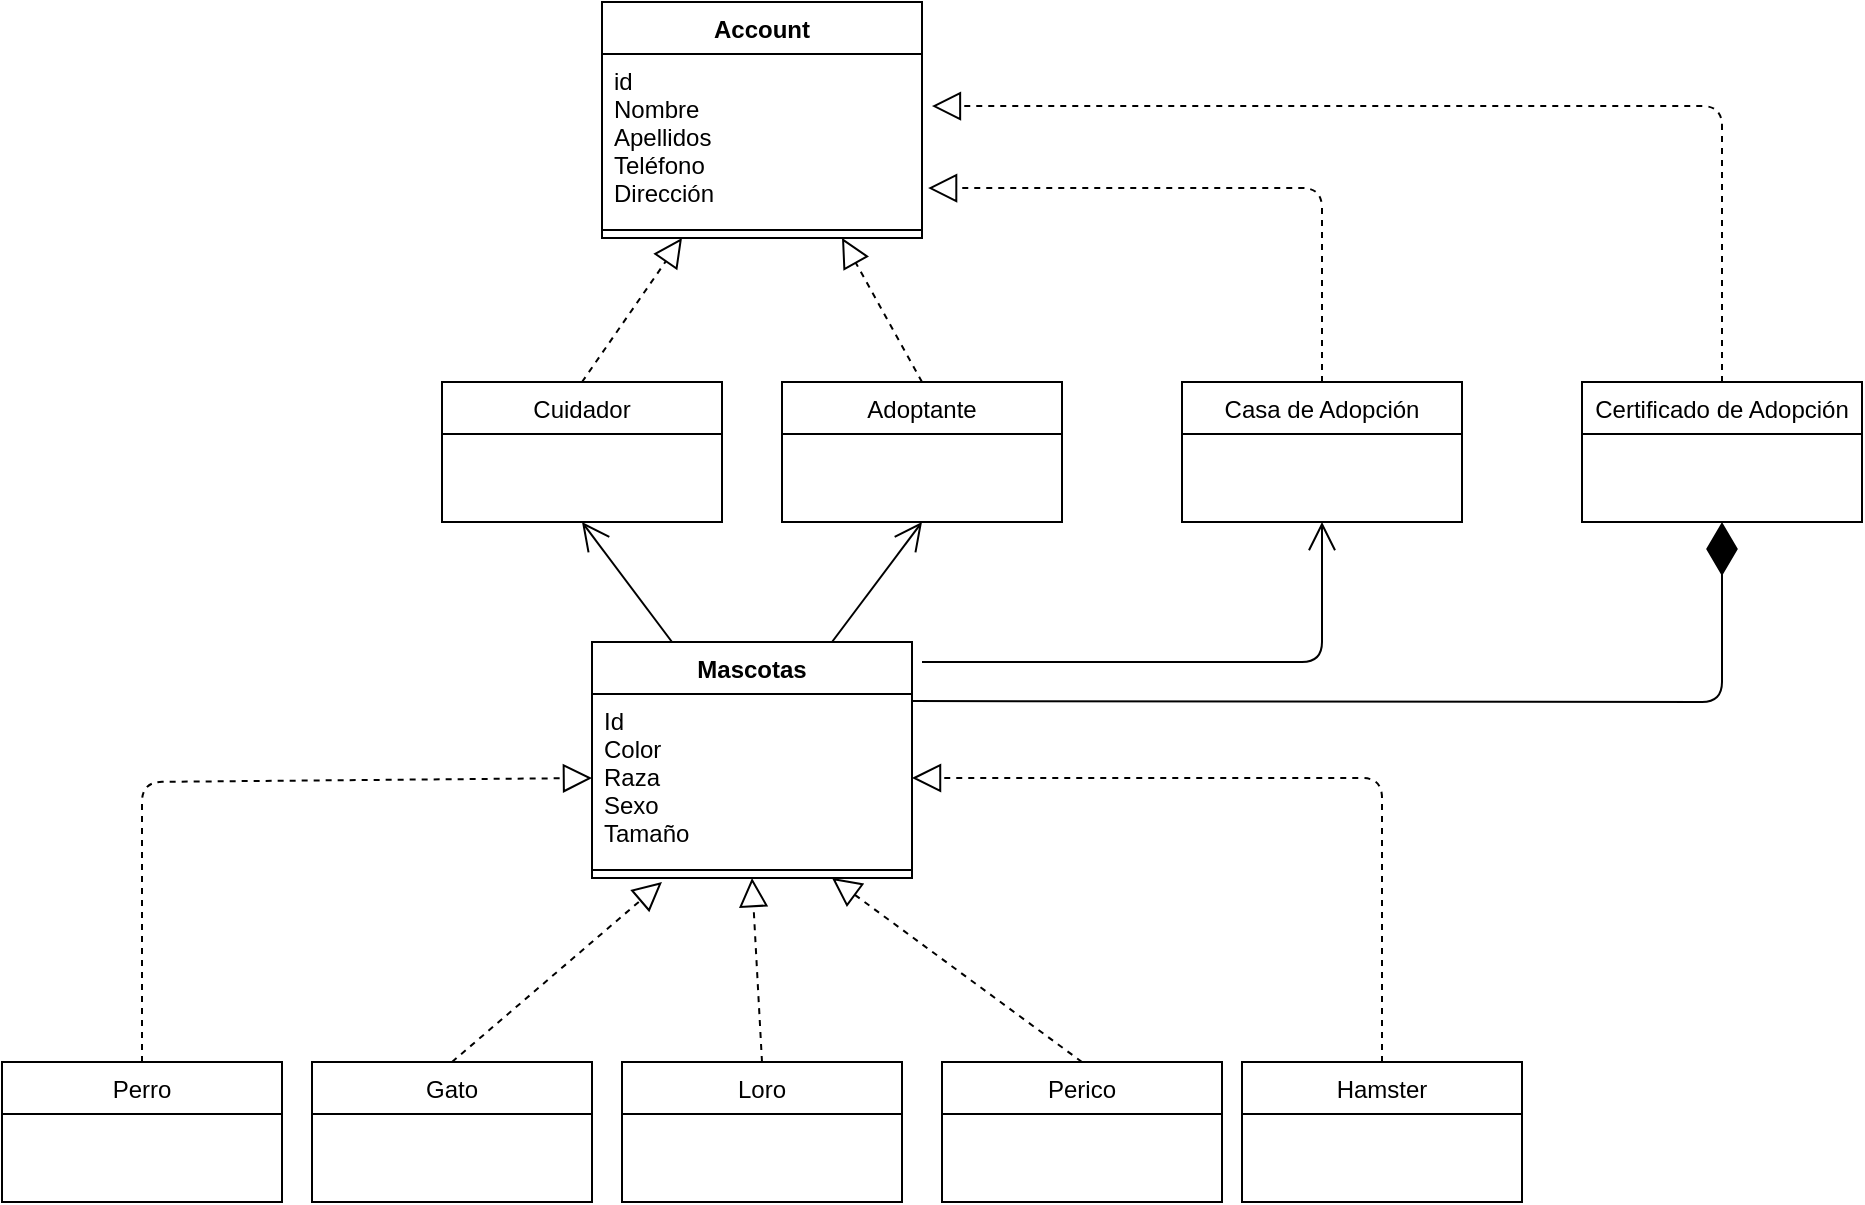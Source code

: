 <mxfile version="13.6.2" type="github">
  <diagram name="Page-1" id="e7e014a7-5840-1c2e-5031-d8a46d1fe8dd">
    <mxGraphModel dx="866" dy="490" grid="1" gridSize="10" guides="1" tooltips="1" connect="1" arrows="1" fold="1" page="1" pageScale="1" pageWidth="1169" pageHeight="826" background="#ffffff" math="0" shadow="0">
      <root>
        <mxCell id="0" />
        <mxCell id="1" parent="0" />
        <mxCell id="dK8uaiw6ug3XlY_nwCqH-57" value="" style="endArrow=block;dashed=1;endFill=0;endSize=12;html=1;exitX=0.5;exitY=0;exitDx=0;exitDy=0;entryX=0.25;entryY=1;entryDx=0;entryDy=0;" edge="1" parent="1" source="dK8uaiw6ug3XlY_nwCqH-50" target="dK8uaiw6ug3XlY_nwCqH-41">
          <mxGeometry width="160" relative="1" as="geometry">
            <mxPoint x="305" y="180" as="sourcePoint" />
            <mxPoint x="565" y="130" as="targetPoint" />
          </mxGeometry>
        </mxCell>
        <mxCell id="dK8uaiw6ug3XlY_nwCqH-58" value="" style="endArrow=block;dashed=1;endFill=0;endSize=12;html=1;exitX=0.5;exitY=0;exitDx=0;exitDy=0;entryX=0.75;entryY=1;entryDx=0;entryDy=0;" edge="1" parent="1" source="dK8uaiw6ug3XlY_nwCqH-54" target="dK8uaiw6ug3XlY_nwCqH-41">
          <mxGeometry width="160" relative="1" as="geometry">
            <mxPoint x="465" y="230" as="sourcePoint" />
            <mxPoint x="560" y="130" as="targetPoint" />
          </mxGeometry>
        </mxCell>
        <mxCell id="dK8uaiw6ug3XlY_nwCqH-41" value="Account" style="swimlane;fontStyle=1;align=center;verticalAlign=top;childLayout=stackLayout;horizontal=1;startSize=26;horizontalStack=0;resizeParent=1;resizeParentMax=0;resizeLast=0;collapsible=1;marginBottom=0;" vertex="1" parent="1">
          <mxGeometry x="510" y="10" width="160" height="118" as="geometry" />
        </mxCell>
        <mxCell id="dK8uaiw6ug3XlY_nwCqH-42" value="id&#xa;Nombre&#xa;Apellidos&#xa;Teléfono&#xa;Dirección &#xa;" style="text;strokeColor=none;fillColor=none;align=left;verticalAlign=top;spacingLeft=4;spacingRight=4;overflow=hidden;rotatable=0;points=[[0,0.5],[1,0.5]];portConstraint=eastwest;" vertex="1" parent="dK8uaiw6ug3XlY_nwCqH-41">
          <mxGeometry y="26" width="160" height="84" as="geometry" />
        </mxCell>
        <mxCell id="dK8uaiw6ug3XlY_nwCqH-43" value="" style="line;strokeWidth=1;fillColor=none;align=left;verticalAlign=middle;spacingTop=-1;spacingLeft=3;spacingRight=3;rotatable=0;labelPosition=right;points=[];portConstraint=eastwest;" vertex="1" parent="dK8uaiw6ug3XlY_nwCqH-41">
          <mxGeometry y="110" width="160" height="8" as="geometry" />
        </mxCell>
        <mxCell id="dK8uaiw6ug3XlY_nwCqH-63" value="Mascotas" style="swimlane;fontStyle=1;align=center;verticalAlign=top;childLayout=stackLayout;horizontal=1;startSize=26;horizontalStack=0;resizeParent=1;resizeParentMax=0;resizeLast=0;collapsible=1;marginBottom=0;" vertex="1" parent="1">
          <mxGeometry x="505" y="330" width="160" height="118" as="geometry" />
        </mxCell>
        <mxCell id="dK8uaiw6ug3XlY_nwCqH-64" value="Id&#xa;Color&#xa;Raza&#xa;Sexo&#xa;Tamaño&#xa;" style="text;strokeColor=none;fillColor=none;align=left;verticalAlign=top;spacingLeft=4;spacingRight=4;overflow=hidden;rotatable=0;points=[[0,0.5],[1,0.5]];portConstraint=eastwest;" vertex="1" parent="dK8uaiw6ug3XlY_nwCqH-63">
          <mxGeometry y="26" width="160" height="84" as="geometry" />
        </mxCell>
        <mxCell id="dK8uaiw6ug3XlY_nwCqH-65" value="" style="line;strokeWidth=1;fillColor=none;align=left;verticalAlign=middle;spacingTop=-1;spacingLeft=3;spacingRight=3;rotatable=0;labelPosition=right;points=[];portConstraint=eastwest;" vertex="1" parent="dK8uaiw6ug3XlY_nwCqH-63">
          <mxGeometry y="110" width="160" height="8" as="geometry" />
        </mxCell>
        <mxCell id="dK8uaiw6ug3XlY_nwCqH-74" value="Loro" style="swimlane;fontStyle=0;childLayout=stackLayout;horizontal=1;startSize=26;fillColor=none;horizontalStack=0;resizeParent=1;resizeParentMax=0;resizeLast=0;collapsible=1;marginBottom=0;" vertex="1" parent="1">
          <mxGeometry x="520" y="540" width="140" height="70" as="geometry" />
        </mxCell>
        <mxCell id="dK8uaiw6ug3XlY_nwCqH-67" value="Perro" style="swimlane;fontStyle=0;childLayout=stackLayout;horizontal=1;startSize=26;fillColor=none;horizontalStack=0;resizeParent=1;resizeParentMax=0;resizeLast=0;collapsible=1;marginBottom=0;" vertex="1" parent="1">
          <mxGeometry x="210" y="540" width="140" height="70" as="geometry" />
        </mxCell>
        <mxCell id="dK8uaiw6ug3XlY_nwCqH-71" value="Gato" style="swimlane;fontStyle=0;childLayout=stackLayout;horizontal=1;startSize=26;fillColor=none;horizontalStack=0;resizeParent=1;resizeParentMax=0;resizeLast=0;collapsible=1;marginBottom=0;" vertex="1" parent="1">
          <mxGeometry x="365" y="540" width="140" height="70" as="geometry" />
        </mxCell>
        <mxCell id="dK8uaiw6ug3XlY_nwCqH-73" value="Hamster" style="swimlane;fontStyle=0;childLayout=stackLayout;horizontal=1;startSize=26;fillColor=none;horizontalStack=0;resizeParent=1;resizeParentMax=0;resizeLast=0;collapsible=1;marginBottom=0;" vertex="1" parent="1">
          <mxGeometry x="830" y="540" width="140" height="70" as="geometry" />
        </mxCell>
        <mxCell id="dK8uaiw6ug3XlY_nwCqH-72" value="Perico" style="swimlane;fontStyle=0;childLayout=stackLayout;horizontal=1;startSize=26;fillColor=none;horizontalStack=0;resizeParent=1;resizeParentMax=0;resizeLast=0;collapsible=1;marginBottom=0;" vertex="1" parent="1">
          <mxGeometry x="680" y="540" width="140" height="70" as="geometry" />
        </mxCell>
        <mxCell id="dK8uaiw6ug3XlY_nwCqH-75" value="" style="endArrow=block;dashed=1;endFill=0;endSize=12;html=1;exitX=0.5;exitY=0;exitDx=0;exitDy=0;entryX=0;entryY=0.5;entryDx=0;entryDy=0;" edge="1" parent="1" source="dK8uaiw6ug3XlY_nwCqH-67" target="dK8uaiw6ug3XlY_nwCqH-64">
          <mxGeometry width="160" relative="1" as="geometry">
            <mxPoint x="450" y="530" as="sourcePoint" />
            <mxPoint x="520" y="450" as="targetPoint" />
            <Array as="points">
              <mxPoint x="280" y="400" />
            </Array>
          </mxGeometry>
        </mxCell>
        <mxCell id="dK8uaiw6ug3XlY_nwCqH-76" value="" style="endArrow=block;dashed=1;endFill=0;endSize=12;html=1;exitX=0.5;exitY=0;exitDx=0;exitDy=0;entryX=1;entryY=0.5;entryDx=0;entryDy=0;" edge="1" parent="1" source="dK8uaiw6ug3XlY_nwCqH-73" target="dK8uaiw6ug3XlY_nwCqH-64">
          <mxGeometry width="160" relative="1" as="geometry">
            <mxPoint x="450" y="530" as="sourcePoint" />
            <mxPoint x="610" y="530" as="targetPoint" />
            <Array as="points">
              <mxPoint x="900" y="398" />
            </Array>
          </mxGeometry>
        </mxCell>
        <mxCell id="dK8uaiw6ug3XlY_nwCqH-77" value="" style="endArrow=block;dashed=1;endFill=0;endSize=12;html=1;exitX=0.5;exitY=0;exitDx=0;exitDy=0;" edge="1" parent="1" source="dK8uaiw6ug3XlY_nwCqH-71">
          <mxGeometry width="160" relative="1" as="geometry">
            <mxPoint x="450" y="530" as="sourcePoint" />
            <mxPoint x="540" y="450" as="targetPoint" />
          </mxGeometry>
        </mxCell>
        <mxCell id="dK8uaiw6ug3XlY_nwCqH-78" value="" style="endArrow=block;dashed=1;endFill=0;endSize=12;html=1;exitX=0.5;exitY=0;exitDx=0;exitDy=0;entryX=0.75;entryY=1;entryDx=0;entryDy=0;" edge="1" parent="1" source="dK8uaiw6ug3XlY_nwCqH-72" target="dK8uaiw6ug3XlY_nwCqH-63">
          <mxGeometry width="160" relative="1" as="geometry">
            <mxPoint x="450" y="530" as="sourcePoint" />
            <mxPoint x="610" y="530" as="targetPoint" />
          </mxGeometry>
        </mxCell>
        <mxCell id="dK8uaiw6ug3XlY_nwCqH-79" value="" style="endArrow=block;dashed=1;endFill=0;endSize=12;html=1;exitX=0.5;exitY=0;exitDx=0;exitDy=0;" edge="1" parent="1" source="dK8uaiw6ug3XlY_nwCqH-74">
          <mxGeometry width="160" relative="1" as="geometry">
            <mxPoint x="450" y="530" as="sourcePoint" />
            <mxPoint x="585" y="448" as="targetPoint" />
          </mxGeometry>
        </mxCell>
        <mxCell id="dK8uaiw6ug3XlY_nwCqH-50" value="Cuidador" style="swimlane;fontStyle=0;childLayout=stackLayout;horizontal=1;startSize=26;fillColor=none;horizontalStack=0;resizeParent=1;resizeParentMax=0;resizeLast=0;collapsible=1;marginBottom=0;" vertex="1" parent="1">
          <mxGeometry x="430" y="200" width="140" height="70" as="geometry" />
        </mxCell>
        <mxCell id="dK8uaiw6ug3XlY_nwCqH-54" value="Adoptante" style="swimlane;fontStyle=0;childLayout=stackLayout;horizontal=1;startSize=26;fillColor=none;horizontalStack=0;resizeParent=1;resizeParentMax=0;resizeLast=0;collapsible=1;marginBottom=0;" vertex="1" parent="1">
          <mxGeometry x="600" y="200" width="140" height="70" as="geometry" />
        </mxCell>
        <mxCell id="dK8uaiw6ug3XlY_nwCqH-88" value="" style="endArrow=open;endFill=1;endSize=12;html=1;entryX=0.5;entryY=1;entryDx=0;entryDy=0;exitX=0.25;exitY=0;exitDx=0;exitDy=0;" edge="1" parent="1" source="dK8uaiw6ug3XlY_nwCqH-63" target="dK8uaiw6ug3XlY_nwCqH-50">
          <mxGeometry width="160" relative="1" as="geometry">
            <mxPoint x="490" y="310" as="sourcePoint" />
            <mxPoint x="610" y="270" as="targetPoint" />
          </mxGeometry>
        </mxCell>
        <mxCell id="dK8uaiw6ug3XlY_nwCqH-89" value="" style="endArrow=open;endFill=1;endSize=12;html=1;exitX=0.75;exitY=0;exitDx=0;exitDy=0;entryX=0.5;entryY=1;entryDx=0;entryDy=0;" edge="1" parent="1" source="dK8uaiw6ug3XlY_nwCqH-63" target="dK8uaiw6ug3XlY_nwCqH-54">
          <mxGeometry width="160" relative="1" as="geometry">
            <mxPoint x="680" y="270" as="sourcePoint" />
            <mxPoint x="625" y="300" as="targetPoint" />
          </mxGeometry>
        </mxCell>
        <mxCell id="dK8uaiw6ug3XlY_nwCqH-80" value="Casa de Adopción" style="swimlane;fontStyle=0;childLayout=stackLayout;horizontal=1;startSize=26;fillColor=none;horizontalStack=0;resizeParent=1;resizeParentMax=0;resizeLast=0;collapsible=1;marginBottom=0;" vertex="1" parent="1">
          <mxGeometry x="800" y="200" width="140" height="70" as="geometry" />
        </mxCell>
        <mxCell id="dK8uaiw6ug3XlY_nwCqH-82" value="Certificado de Adopción" style="swimlane;fontStyle=0;childLayout=stackLayout;horizontal=1;startSize=26;fillColor=none;horizontalStack=0;resizeParent=1;resizeParentMax=0;resizeLast=0;collapsible=1;marginBottom=0;" vertex="1" parent="1">
          <mxGeometry x="1000" y="200" width="140" height="70" as="geometry" />
        </mxCell>
        <mxCell id="dK8uaiw6ug3XlY_nwCqH-96" value="" style="endArrow=diamondThin;endFill=1;endSize=24;html=1;exitX=1;exitY=0.25;exitDx=0;exitDy=0;entryX=0.5;entryY=1;entryDx=0;entryDy=0;" edge="1" parent="1" source="dK8uaiw6ug3XlY_nwCqH-63" target="dK8uaiw6ug3XlY_nwCqH-82">
          <mxGeometry width="160" relative="1" as="geometry">
            <mxPoint x="630" y="270" as="sourcePoint" />
            <mxPoint x="790" y="270" as="targetPoint" />
            <Array as="points">
              <mxPoint x="1070" y="360" />
            </Array>
          </mxGeometry>
        </mxCell>
        <mxCell id="dK8uaiw6ug3XlY_nwCqH-97" value="" style="endArrow=block;dashed=1;endFill=0;endSize=12;html=1;exitX=0.5;exitY=0;exitDx=0;exitDy=0;entryX=1.019;entryY=0.798;entryDx=0;entryDy=0;entryPerimeter=0;" edge="1" parent="1" source="dK8uaiw6ug3XlY_nwCqH-80" target="dK8uaiw6ug3XlY_nwCqH-42">
          <mxGeometry width="160" relative="1" as="geometry">
            <mxPoint x="630" y="270" as="sourcePoint" />
            <mxPoint x="790" y="270" as="targetPoint" />
            <Array as="points">
              <mxPoint x="870" y="103" />
            </Array>
          </mxGeometry>
        </mxCell>
        <mxCell id="dK8uaiw6ug3XlY_nwCqH-98" value="" style="endArrow=block;dashed=1;endFill=0;endSize=12;html=1;exitX=0.5;exitY=0;exitDx=0;exitDy=0;entryX=1.031;entryY=0.31;entryDx=0;entryDy=0;entryPerimeter=0;" edge="1" parent="1" source="dK8uaiw6ug3XlY_nwCqH-82" target="dK8uaiw6ug3XlY_nwCqH-42">
          <mxGeometry width="160" relative="1" as="geometry">
            <mxPoint x="630" y="270" as="sourcePoint" />
            <mxPoint x="790" y="270" as="targetPoint" />
            <Array as="points">
              <mxPoint x="1070" y="62" />
            </Array>
          </mxGeometry>
        </mxCell>
        <mxCell id="dK8uaiw6ug3XlY_nwCqH-99" value="" style="endArrow=open;endFill=1;endSize=12;html=1;entryX=0.5;entryY=1;entryDx=0;entryDy=0;" edge="1" parent="1" target="dK8uaiw6ug3XlY_nwCqH-80">
          <mxGeometry width="160" relative="1" as="geometry">
            <mxPoint x="670" y="340" as="sourcePoint" />
            <mxPoint x="770" y="270" as="targetPoint" />
            <Array as="points">
              <mxPoint x="870" y="340" />
            </Array>
          </mxGeometry>
        </mxCell>
      </root>
    </mxGraphModel>
  </diagram>
</mxfile>
